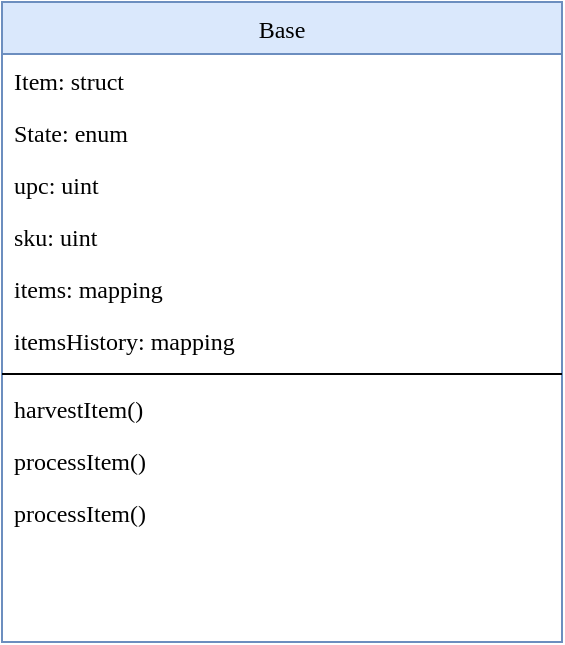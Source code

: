 <mxfile version="14.6.13" type="device"><diagram id="C5RBs43oDa-KdzZeNtuy" name="Page-1"><mxGraphModel dx="790" dy="557" grid="1" gridSize="10" guides="1" tooltips="1" connect="1" arrows="1" fold="1" page="1" pageScale="1" pageWidth="827" pageHeight="1169" math="0" shadow="0"><root><mxCell id="WIyWlLk6GJQsqaUBKTNV-0"/><mxCell id="WIyWlLk6GJQsqaUBKTNV-1" parent="WIyWlLk6GJQsqaUBKTNV-0"/><mxCell id="zkfFHV4jXpPFQw0GAbJ--17" value="Base" style="swimlane;fontStyle=0;align=center;verticalAlign=top;childLayout=stackLayout;horizontal=1;startSize=26;horizontalStack=0;resizeParent=1;resizeLast=0;collapsible=1;marginBottom=0;rounded=0;shadow=0;strokeWidth=1;fillColor=#dae8fc;strokeColor=#6c8ebf;swimlaneFillColor=#ffffff;fontFamily=Lucida Console;fontSize=12;" parent="WIyWlLk6GJQsqaUBKTNV-1" vertex="1"><mxGeometry x="274" y="80" width="280" height="320" as="geometry"><mxRectangle x="550" y="140" width="160" height="26" as="alternateBounds"/></mxGeometry></mxCell><mxCell id="zkfFHV4jXpPFQw0GAbJ--18" value="Item: struct" style="text;align=left;verticalAlign=top;spacingLeft=4;spacingRight=4;overflow=hidden;rotatable=0;points=[[0,0.5],[1,0.5]];portConstraint=eastwest;fontFamily=Lucida Console;fontSize=12;fontStyle=0" parent="zkfFHV4jXpPFQw0GAbJ--17" vertex="1"><mxGeometry y="26" width="280" height="26" as="geometry"/></mxCell><mxCell id="zkfFHV4jXpPFQw0GAbJ--19" value="State: enum" style="text;align=left;verticalAlign=top;spacingLeft=4;spacingRight=4;overflow=hidden;rotatable=0;points=[[0,0.5],[1,0.5]];portConstraint=eastwest;rounded=0;shadow=0;html=0;fontFamily=Lucida Console;fontSize=12;fontStyle=0" parent="zkfFHV4jXpPFQw0GAbJ--17" vertex="1"><mxGeometry y="52" width="280" height="26" as="geometry"/></mxCell><mxCell id="zkfFHV4jXpPFQw0GAbJ--20" value="upc: uint" style="text;align=left;verticalAlign=top;spacingLeft=4;spacingRight=4;overflow=hidden;rotatable=0;points=[[0,0.5],[1,0.5]];portConstraint=eastwest;rounded=0;shadow=0;html=0;fontFamily=Lucida Console;fontSize=12;fontStyle=0" parent="zkfFHV4jXpPFQw0GAbJ--17" vertex="1"><mxGeometry y="78" width="280" height="26" as="geometry"/></mxCell><mxCell id="zkfFHV4jXpPFQw0GAbJ--21" value="sku: uint" style="text;align=left;verticalAlign=top;spacingLeft=4;spacingRight=4;overflow=hidden;rotatable=0;points=[[0,0.5],[1,0.5]];portConstraint=eastwest;rounded=0;shadow=0;html=0;fontFamily=Lucida Console;fontSize=12;fontStyle=0" parent="zkfFHV4jXpPFQw0GAbJ--17" vertex="1"><mxGeometry y="104" width="280" height="26" as="geometry"/></mxCell><mxCell id="zkfFHV4jXpPFQw0GAbJ--22" value="items: mapping" style="text;align=left;verticalAlign=top;spacingLeft=4;spacingRight=4;overflow=hidden;rotatable=0;points=[[0,0.5],[1,0.5]];portConstraint=eastwest;rounded=0;shadow=0;html=0;fontFamily=Lucida Console;fontSize=12;fontStyle=0" parent="zkfFHV4jXpPFQw0GAbJ--17" vertex="1"><mxGeometry y="130" width="280" height="26" as="geometry"/></mxCell><mxCell id="zkfFHV4jXpPFQw0GAbJ--24" value="itemsHistory: mapping" style="text;align=left;verticalAlign=top;spacingLeft=4;spacingRight=4;overflow=hidden;rotatable=0;points=[[0,0.5],[1,0.5]];portConstraint=eastwest;fontFamily=Lucida Console;fontSize=12;fontStyle=0" parent="zkfFHV4jXpPFQw0GAbJ--17" vertex="1"><mxGeometry y="156" width="280" height="26" as="geometry"/></mxCell><mxCell id="zkfFHV4jXpPFQw0GAbJ--23" value="" style="line;html=1;strokeWidth=1;align=left;verticalAlign=middle;spacingTop=-1;spacingLeft=3;spacingRight=3;rotatable=0;labelPosition=right;points=[];portConstraint=eastwest;fontFamily=Lucida Console;fontSize=12;fontStyle=0" parent="zkfFHV4jXpPFQw0GAbJ--17" vertex="1"><mxGeometry y="182" width="280" height="8" as="geometry"/></mxCell><mxCell id="we53o_bJWtPfI9RdWH06-2" value="harvestItem()" style="text;align=left;verticalAlign=top;spacingLeft=4;spacingRight=4;overflow=hidden;rotatable=0;points=[[0,0.5],[1,0.5]];portConstraint=eastwest;fontFamily=Lucida Console;fontSize=12;fontStyle=0" vertex="1" parent="zkfFHV4jXpPFQw0GAbJ--17"><mxGeometry y="190" width="280" height="26" as="geometry"/></mxCell><mxCell id="we53o_bJWtPfI9RdWH06-3" value="processItem()" style="text;align=left;verticalAlign=top;spacingLeft=4;spacingRight=4;overflow=hidden;rotatable=0;points=[[0,0.5],[1,0.5]];portConstraint=eastwest;fontFamily=Lucida Console;fontSize=12;fontStyle=0" vertex="1" parent="zkfFHV4jXpPFQw0GAbJ--17"><mxGeometry y="216" width="280" height="26" as="geometry"/></mxCell><mxCell id="we53o_bJWtPfI9RdWH06-4" value="processItem()" style="text;align=left;verticalAlign=top;spacingLeft=4;spacingRight=4;overflow=hidden;rotatable=0;points=[[0,0.5],[1,0.5]];portConstraint=eastwest;fontFamily=Lucida Console;fontSize=12;fontStyle=0" vertex="1" parent="zkfFHV4jXpPFQw0GAbJ--17"><mxGeometry y="242" width="280" height="26" as="geometry"/></mxCell></root></mxGraphModel></diagram></mxfile>